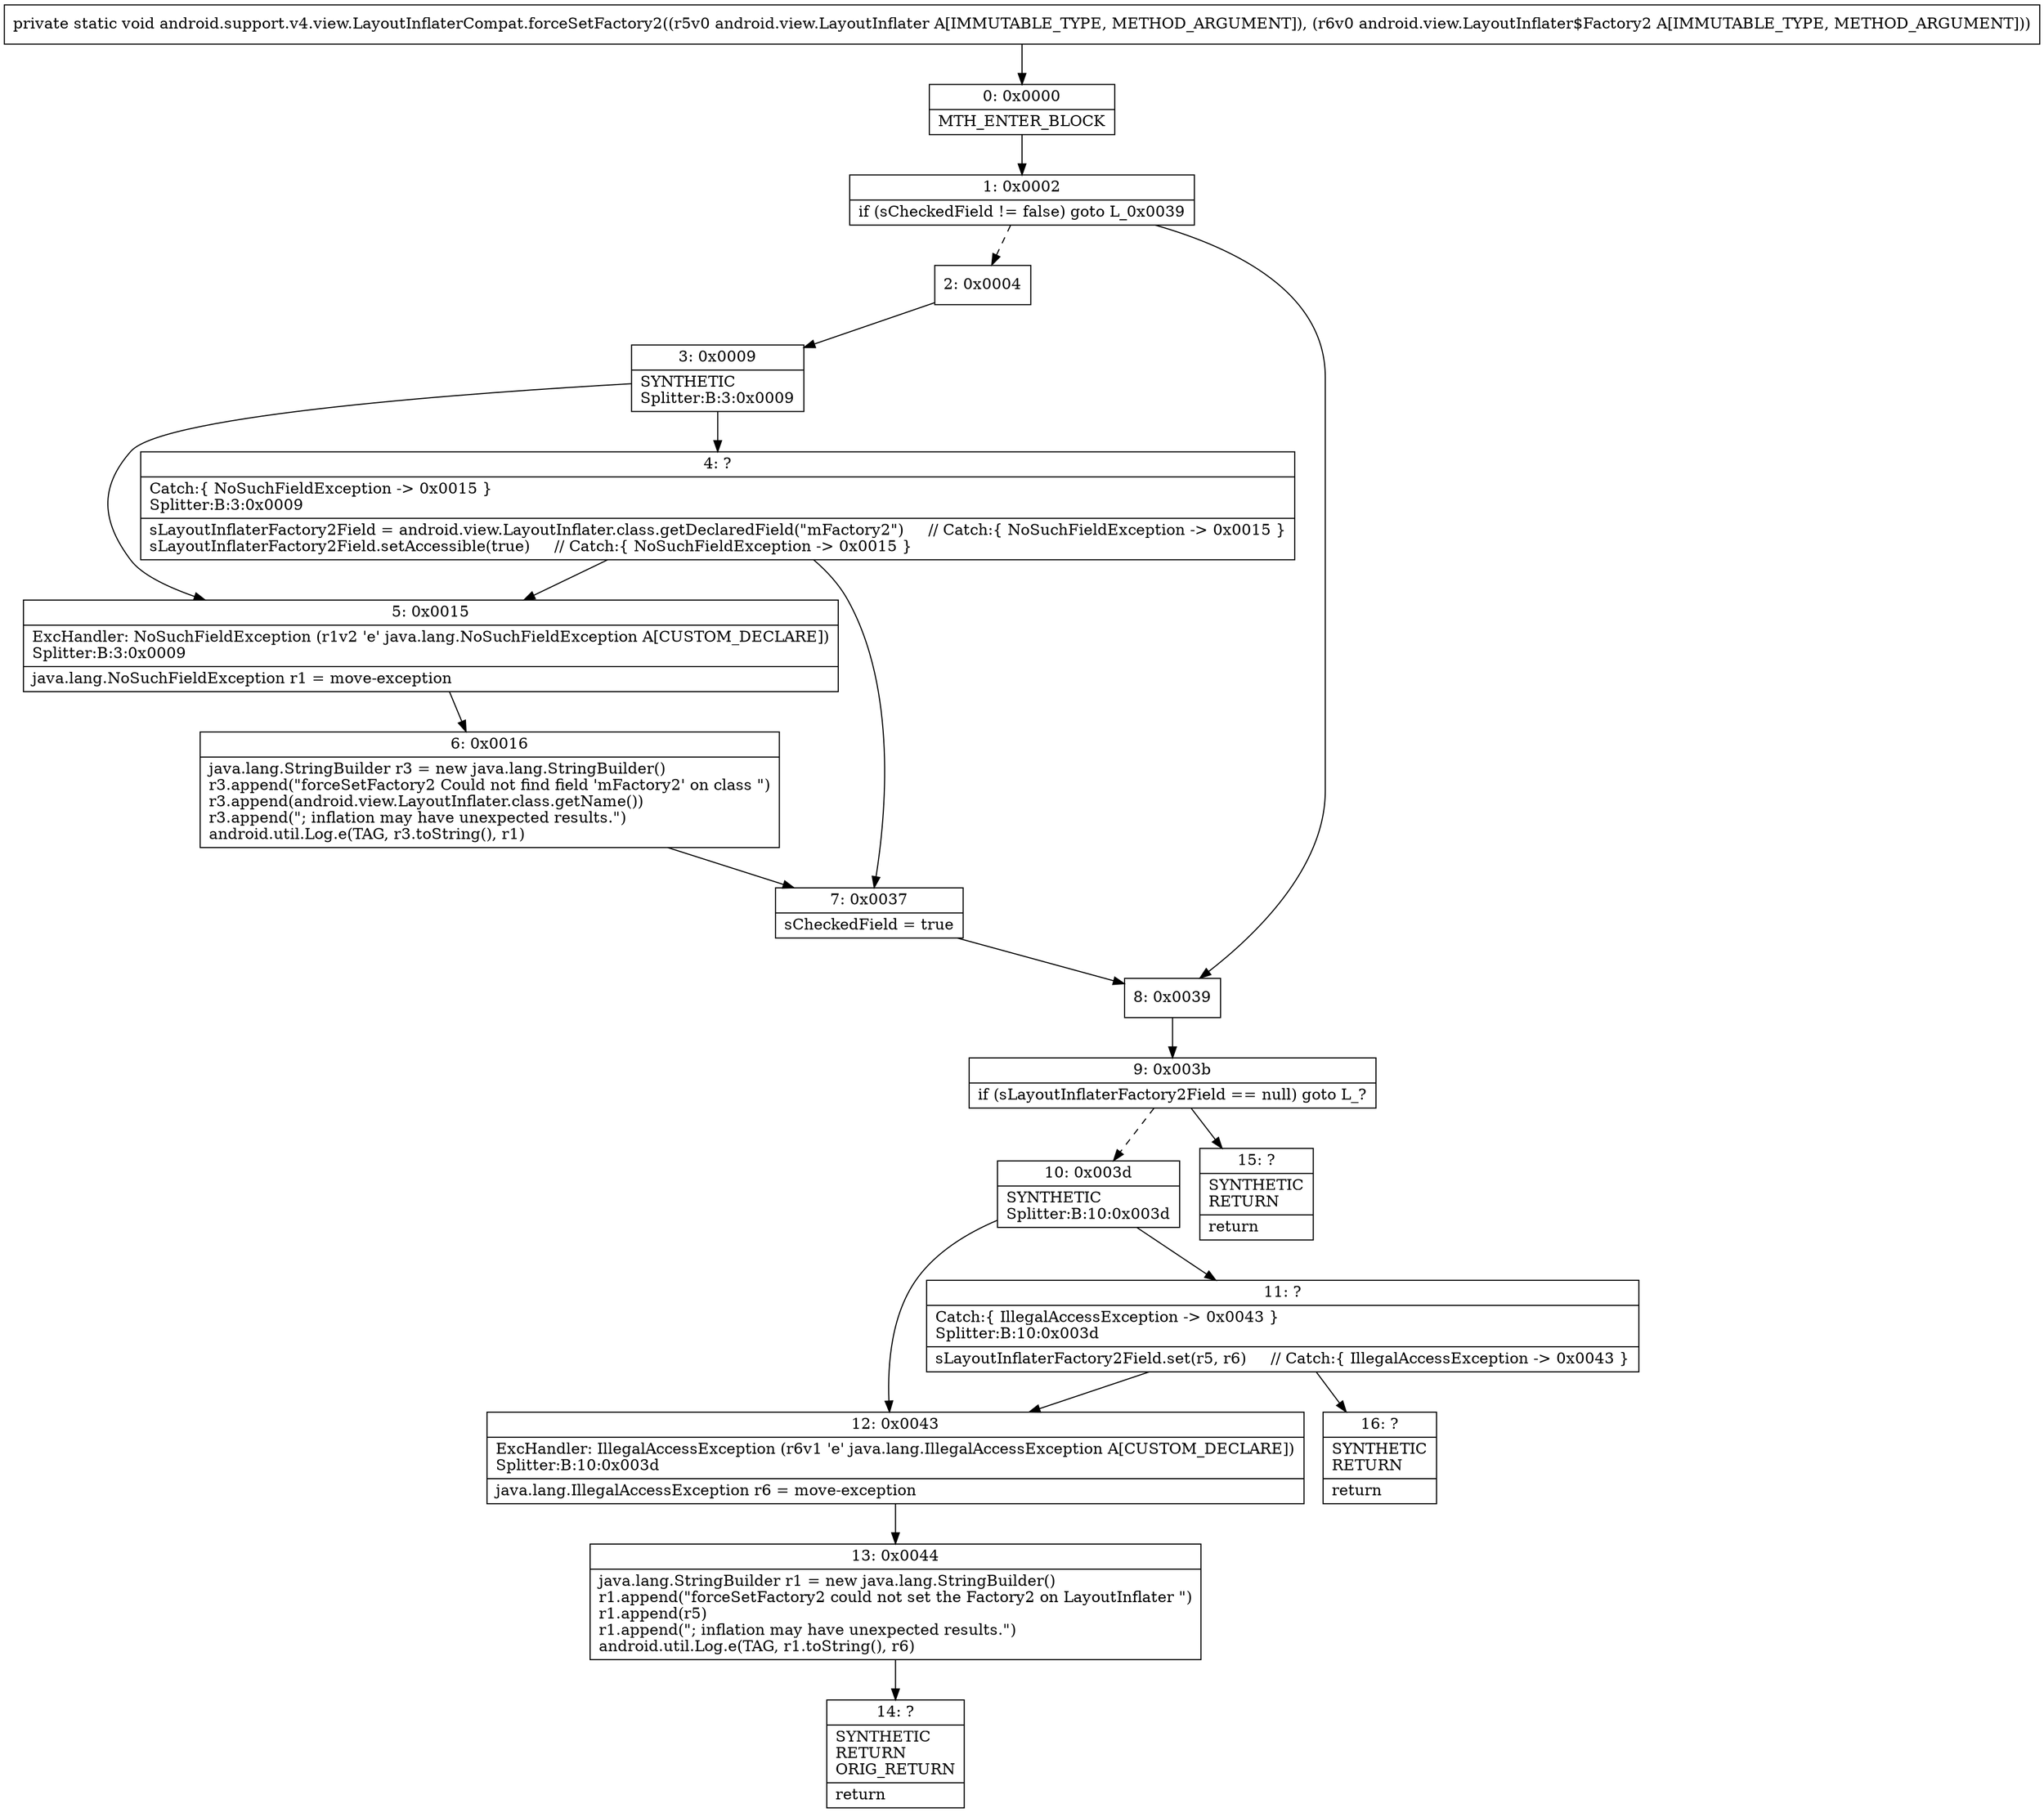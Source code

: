 digraph "CFG forandroid.support.v4.view.LayoutInflaterCompat.forceSetFactory2(Landroid\/view\/LayoutInflater;Landroid\/view\/LayoutInflater$Factory2;)V" {
Node_0 [shape=record,label="{0\:\ 0x0000|MTH_ENTER_BLOCK\l}"];
Node_1 [shape=record,label="{1\:\ 0x0002|if (sCheckedField != false) goto L_0x0039\l}"];
Node_2 [shape=record,label="{2\:\ 0x0004}"];
Node_3 [shape=record,label="{3\:\ 0x0009|SYNTHETIC\lSplitter:B:3:0x0009\l}"];
Node_4 [shape=record,label="{4\:\ ?|Catch:\{ NoSuchFieldException \-\> 0x0015 \}\lSplitter:B:3:0x0009\l|sLayoutInflaterFactory2Field = android.view.LayoutInflater.class.getDeclaredField(\"mFactory2\")     \/\/ Catch:\{ NoSuchFieldException \-\> 0x0015 \}\lsLayoutInflaterFactory2Field.setAccessible(true)     \/\/ Catch:\{ NoSuchFieldException \-\> 0x0015 \}\l}"];
Node_5 [shape=record,label="{5\:\ 0x0015|ExcHandler: NoSuchFieldException (r1v2 'e' java.lang.NoSuchFieldException A[CUSTOM_DECLARE])\lSplitter:B:3:0x0009\l|java.lang.NoSuchFieldException r1 = move\-exception\l}"];
Node_6 [shape=record,label="{6\:\ 0x0016|java.lang.StringBuilder r3 = new java.lang.StringBuilder()\lr3.append(\"forceSetFactory2 Could not find field 'mFactory2' on class \")\lr3.append(android.view.LayoutInflater.class.getName())\lr3.append(\"; inflation may have unexpected results.\")\landroid.util.Log.e(TAG, r3.toString(), r1)\l}"];
Node_7 [shape=record,label="{7\:\ 0x0037|sCheckedField = true\l}"];
Node_8 [shape=record,label="{8\:\ 0x0039}"];
Node_9 [shape=record,label="{9\:\ 0x003b|if (sLayoutInflaterFactory2Field == null) goto L_?\l}"];
Node_10 [shape=record,label="{10\:\ 0x003d|SYNTHETIC\lSplitter:B:10:0x003d\l}"];
Node_11 [shape=record,label="{11\:\ ?|Catch:\{ IllegalAccessException \-\> 0x0043 \}\lSplitter:B:10:0x003d\l|sLayoutInflaterFactory2Field.set(r5, r6)     \/\/ Catch:\{ IllegalAccessException \-\> 0x0043 \}\l}"];
Node_12 [shape=record,label="{12\:\ 0x0043|ExcHandler: IllegalAccessException (r6v1 'e' java.lang.IllegalAccessException A[CUSTOM_DECLARE])\lSplitter:B:10:0x003d\l|java.lang.IllegalAccessException r6 = move\-exception\l}"];
Node_13 [shape=record,label="{13\:\ 0x0044|java.lang.StringBuilder r1 = new java.lang.StringBuilder()\lr1.append(\"forceSetFactory2 could not set the Factory2 on LayoutInflater \")\lr1.append(r5)\lr1.append(\"; inflation may have unexpected results.\")\landroid.util.Log.e(TAG, r1.toString(), r6)\l}"];
Node_14 [shape=record,label="{14\:\ ?|SYNTHETIC\lRETURN\lORIG_RETURN\l|return\l}"];
Node_15 [shape=record,label="{15\:\ ?|SYNTHETIC\lRETURN\l|return\l}"];
Node_16 [shape=record,label="{16\:\ ?|SYNTHETIC\lRETURN\l|return\l}"];
MethodNode[shape=record,label="{private static void android.support.v4.view.LayoutInflaterCompat.forceSetFactory2((r5v0 android.view.LayoutInflater A[IMMUTABLE_TYPE, METHOD_ARGUMENT]), (r6v0 android.view.LayoutInflater$Factory2 A[IMMUTABLE_TYPE, METHOD_ARGUMENT])) }"];
MethodNode -> Node_0;
Node_0 -> Node_1;
Node_1 -> Node_2[style=dashed];
Node_1 -> Node_8;
Node_2 -> Node_3;
Node_3 -> Node_4;
Node_3 -> Node_5;
Node_4 -> Node_5;
Node_4 -> Node_7;
Node_5 -> Node_6;
Node_6 -> Node_7;
Node_7 -> Node_8;
Node_8 -> Node_9;
Node_9 -> Node_10[style=dashed];
Node_9 -> Node_15;
Node_10 -> Node_11;
Node_10 -> Node_12;
Node_11 -> Node_12;
Node_11 -> Node_16;
Node_12 -> Node_13;
Node_13 -> Node_14;
}

